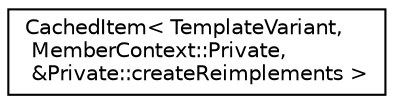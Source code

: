 digraph "Graphical Class Hierarchy"
{
 // LATEX_PDF_SIZE
  edge [fontname="Helvetica",fontsize="10",labelfontname="Helvetica",labelfontsize="10"];
  node [fontname="Helvetica",fontsize="10",shape=record];
  rankdir="LR";
  Node0 [label="CachedItem\< TemplateVariant,\l MemberContext::Private,\l &Private::createReimplements \>",height=0.2,width=0.4,color="black", fillcolor="white", style="filled",URL="$classCachedItem.html",tooltip=" "];
}

